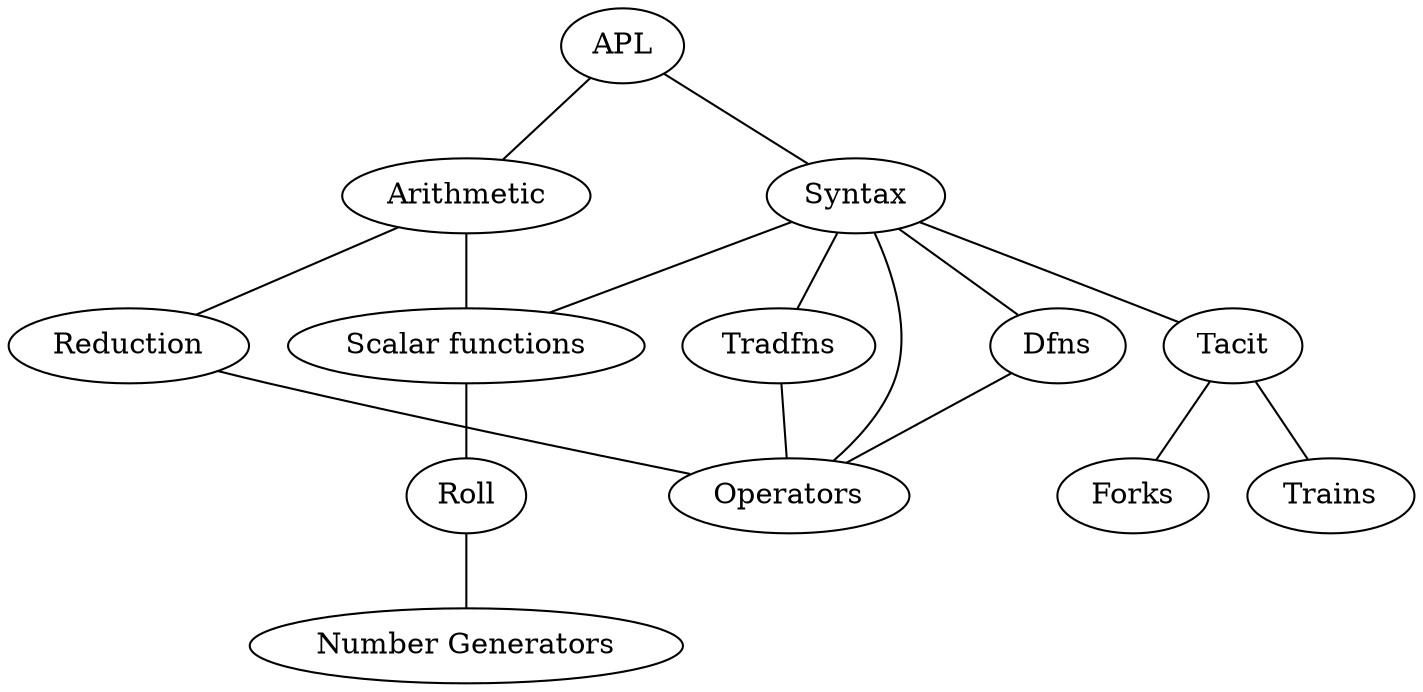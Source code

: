 graph APL{
    "APL" -- "Syntax"
    "APL" -- "Arithmetic"
    "Arithmetic" -- "Scalar functions"
    "Arithmetic" -- "Reduction"
    "Reduction" -- "Operators"
    "Syntax" -- "Operators"
    "Syntax" -- "Tacit"
    "Syntax" -- "Dfns"
    "Syntax" -- "Tradfns"
    "Dfns" -- "Operators"
    "Tradfns" -- "Operators"
    "Tacit" -- "Trains"
    "Tacit" -- "Forks"
    "Syntax" -- "Scalar functions"
    "Scalar functions" -- "Roll"
    "Roll" -- "Number Generators"
}